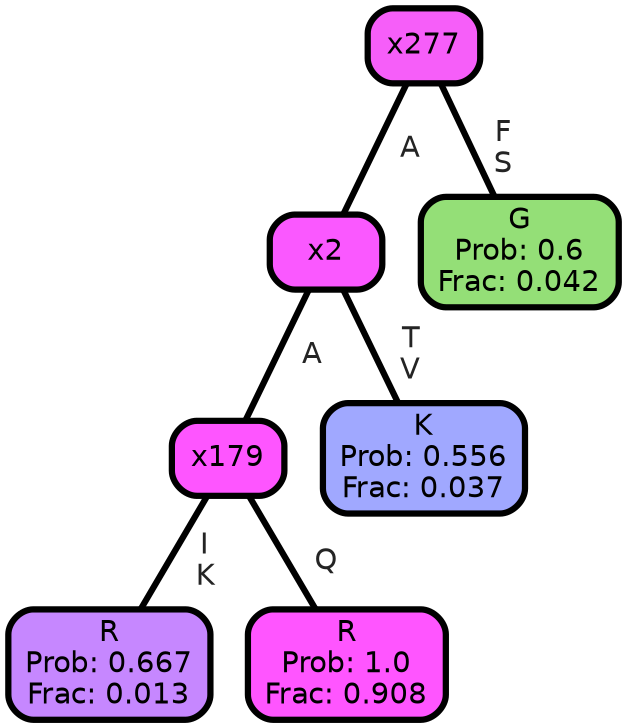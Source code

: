 graph Tree {
node [shape=box, style="filled, rounded",color="black",penwidth="3",fontcolor="black",                 fontname=helvetica] ;
graph [ranksep="0 equally", splines=straight,                 bgcolor=transparent, dpi=200] ;
edge [fontname=helvetica, fontweight=bold,fontcolor=grey14,color=black] ;
0 [label="R
Prob: 0.667
Frac: 0.013", fillcolor="#c687ff"] ;
1 [label="x179", fillcolor="#fe55ff"] ;
2 [label="R
Prob: 1.0
Frac: 0.908", fillcolor="#ff55ff"] ;
3 [label="x2", fillcolor="#fa58ff"] ;
4 [label="K
Prob: 0.556
Frac: 0.037", fillcolor="#a0a8ff"] ;
5 [label="x277", fillcolor="#f65ef9"] ;
6 [label="G
Prob: 0.6
Frac: 0.042", fillcolor="#94df77"] ;
1 -- 0 [label=" I\n K",penwidth=3] ;
1 -- 2 [label=" Q",penwidth=3] ;
3 -- 1 [label=" A",penwidth=3] ;
3 -- 4 [label=" T\n V",penwidth=3] ;
5 -- 3 [label=" A",penwidth=3] ;
5 -- 6 [label=" F\n S",penwidth=3] ;
{rank = same;}}